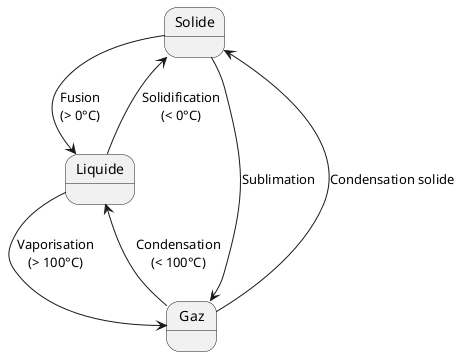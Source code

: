 @startuml
state Solide
state Liquide
state Gaz

Solide --> Liquide : Fusion\n(> 0°C)
Liquide --> Solide : Solidification\n(< 0°C)

Liquide --> Gaz : Vaporisation\n(> 100°C)
Gaz --> Liquide : Condensation\n(< 100°C)

Solide --> Gaz : Sublimation
Gaz --> Solide : Condensation solide

@enduml
